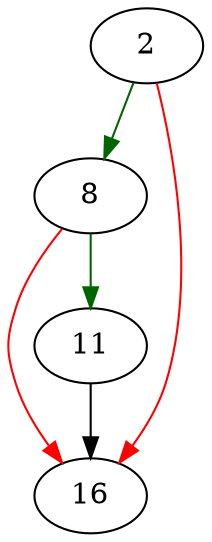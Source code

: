 strict digraph "xfprintf" {
	// Node definitions.
	2 [entry=true];
	8;
	16;
	11;

	// Edge definitions.
	2 -> 8 [
		color=darkgreen
		cond=true
	];
	2 -> 16 [
		color=red
		cond=false
	];
	8 -> 16 [
		color=red
		cond=false
	];
	8 -> 11 [
		color=darkgreen
		cond=true
	];
	11 -> 16;
}